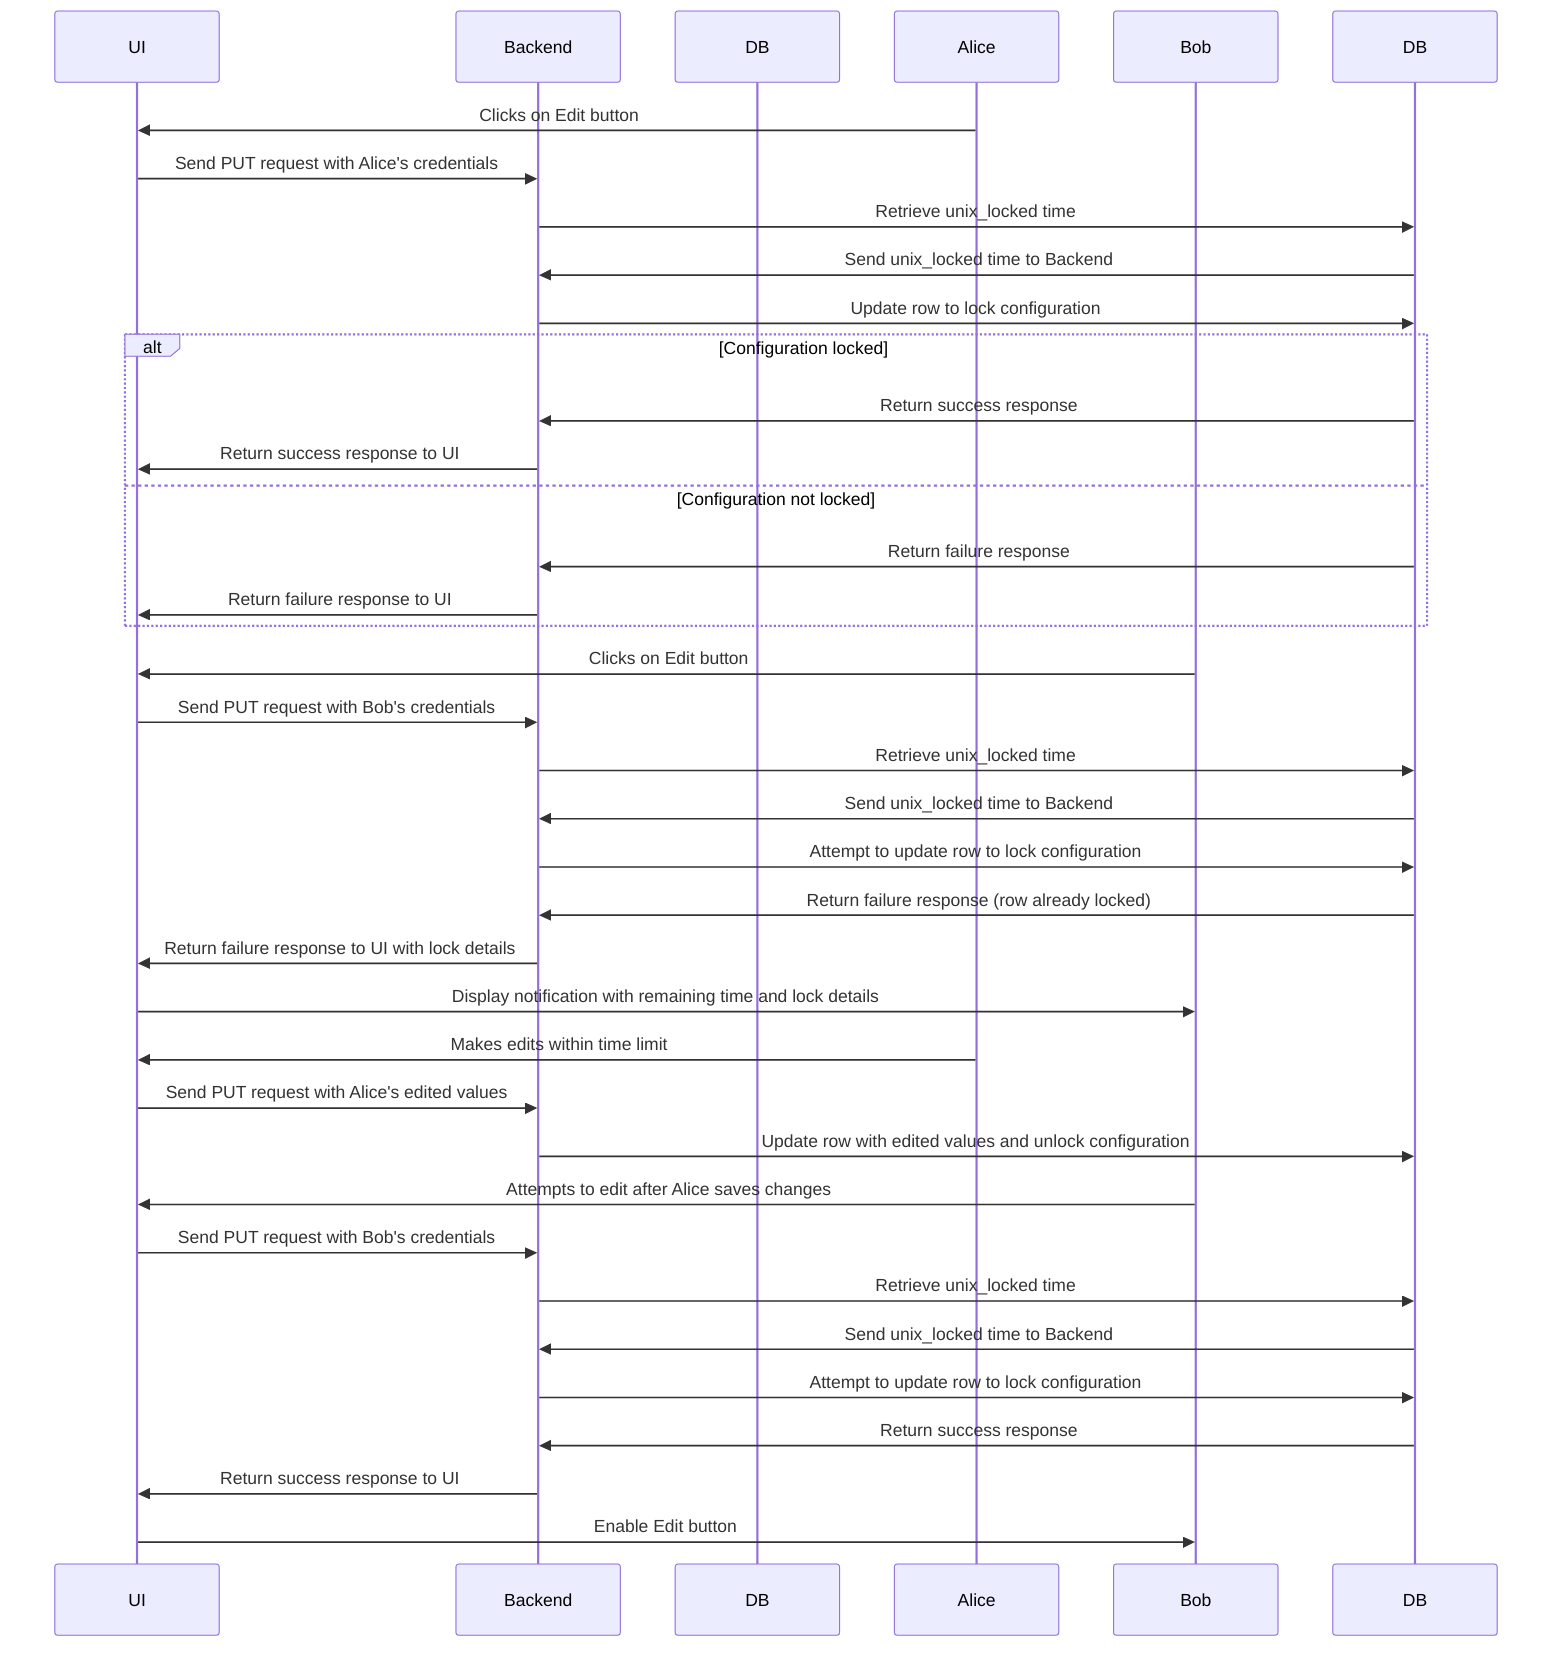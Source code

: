 sequenceDiagram
    participant UI as UI
    participant Backend as Backend
    participant Database as DB
    participant User_Alice as Alice
    participant User_Bob as Bob

    User_Alice->>UI: Clicks on Edit button
    UI->>Backend: Send PUT request with Alice's credentials
    Backend->>DB: Retrieve unix_locked time
    DB->>Backend: Send unix_locked time to Backend
    Backend->>DB: Update row to lock configuration
    alt Configuration locked
        DB->>Backend: Return success response
        Backend->>UI: Return success response to UI
    else Configuration not locked
        DB->>Backend: Return failure response
        Backend->>UI: Return failure response to UI
    end

    User_Bob->>UI: Clicks on Edit button
    UI->>Backend: Send PUT request with Bob's credentials
    Backend->>DB: Retrieve unix_locked time
    DB->>Backend: Send unix_locked time to Backend
    Backend->>DB: Attempt to update row to lock configuration
    DB->>Backend: Return failure response (row already locked)
    Backend->>UI: Return failure response to UI with lock details
    UI->>User_Bob: Display notification with remaining time and lock details

    User_Alice->>UI: Makes edits within time limit
    UI->>Backend: Send PUT request with Alice's edited values
    Backend->>DB: Update row with edited values and unlock configuration

    User_Bob->>UI: Attempts to edit after Alice saves changes
    UI->>Backend: Send PUT request with Bob's credentials
    Backend->>DB: Retrieve unix_locked time
    DB->>Backend: Send unix_locked time to Backend
    Backend->>DB: Attempt to update row to lock configuration
    DB->>Backend: Return success response
    Backend->>UI: Return success response to UI

    UI->>User_Bob: Enable Edit button